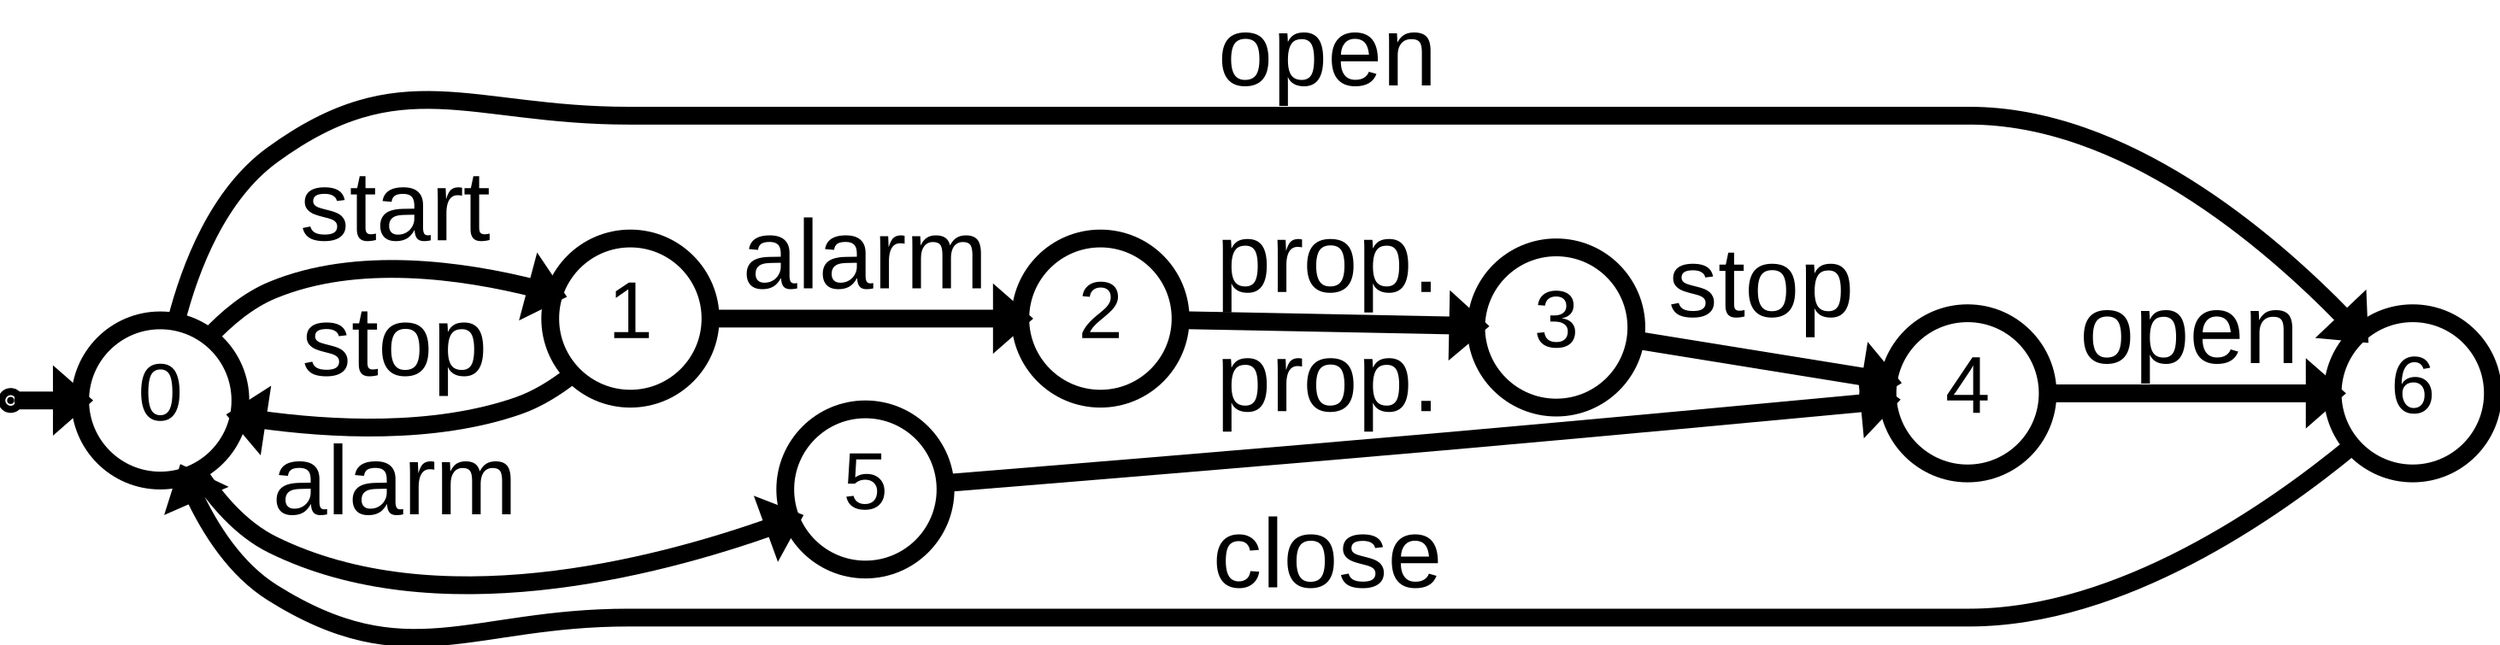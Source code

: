 digraph G {
    graph [pack="true" rankdir="LR" margin="0"];
    node [fontsize=45 fontname="Arial"
	      penwidth=10 shape="circle" style="filled" height="1.25" width="1.25" fixedsize="true" fillcolor="white"];
    edge [fontsize=55 fontname="Arial" penwidth=10]
    zz [height="0.05" width="0.05" fixedsize="true" label="" fillcolor="black"];
    0 [label="0"]
    6 [label="6"]
    1 [label="1"]
    2 [label="2"]
    3 [label="3"]
    4 [label="4"]
    5 [label="5"]
    zz -> 0 [label=""];
    0 -> 1 [label="start"]
    0 -> 6 [label="open"]

    1 -> 2 [label="alarm"]
	2 -> 3 [label="prop."]
	3 -> 4 [label="stop"]
	4 -> 6 [label="open"]

    0 -> 5 [label="alarm"]
	5 -> 4 [label="prop."]

    6 -> 0 [label="close"]
    1 -> 0 [label="stop"]
}

